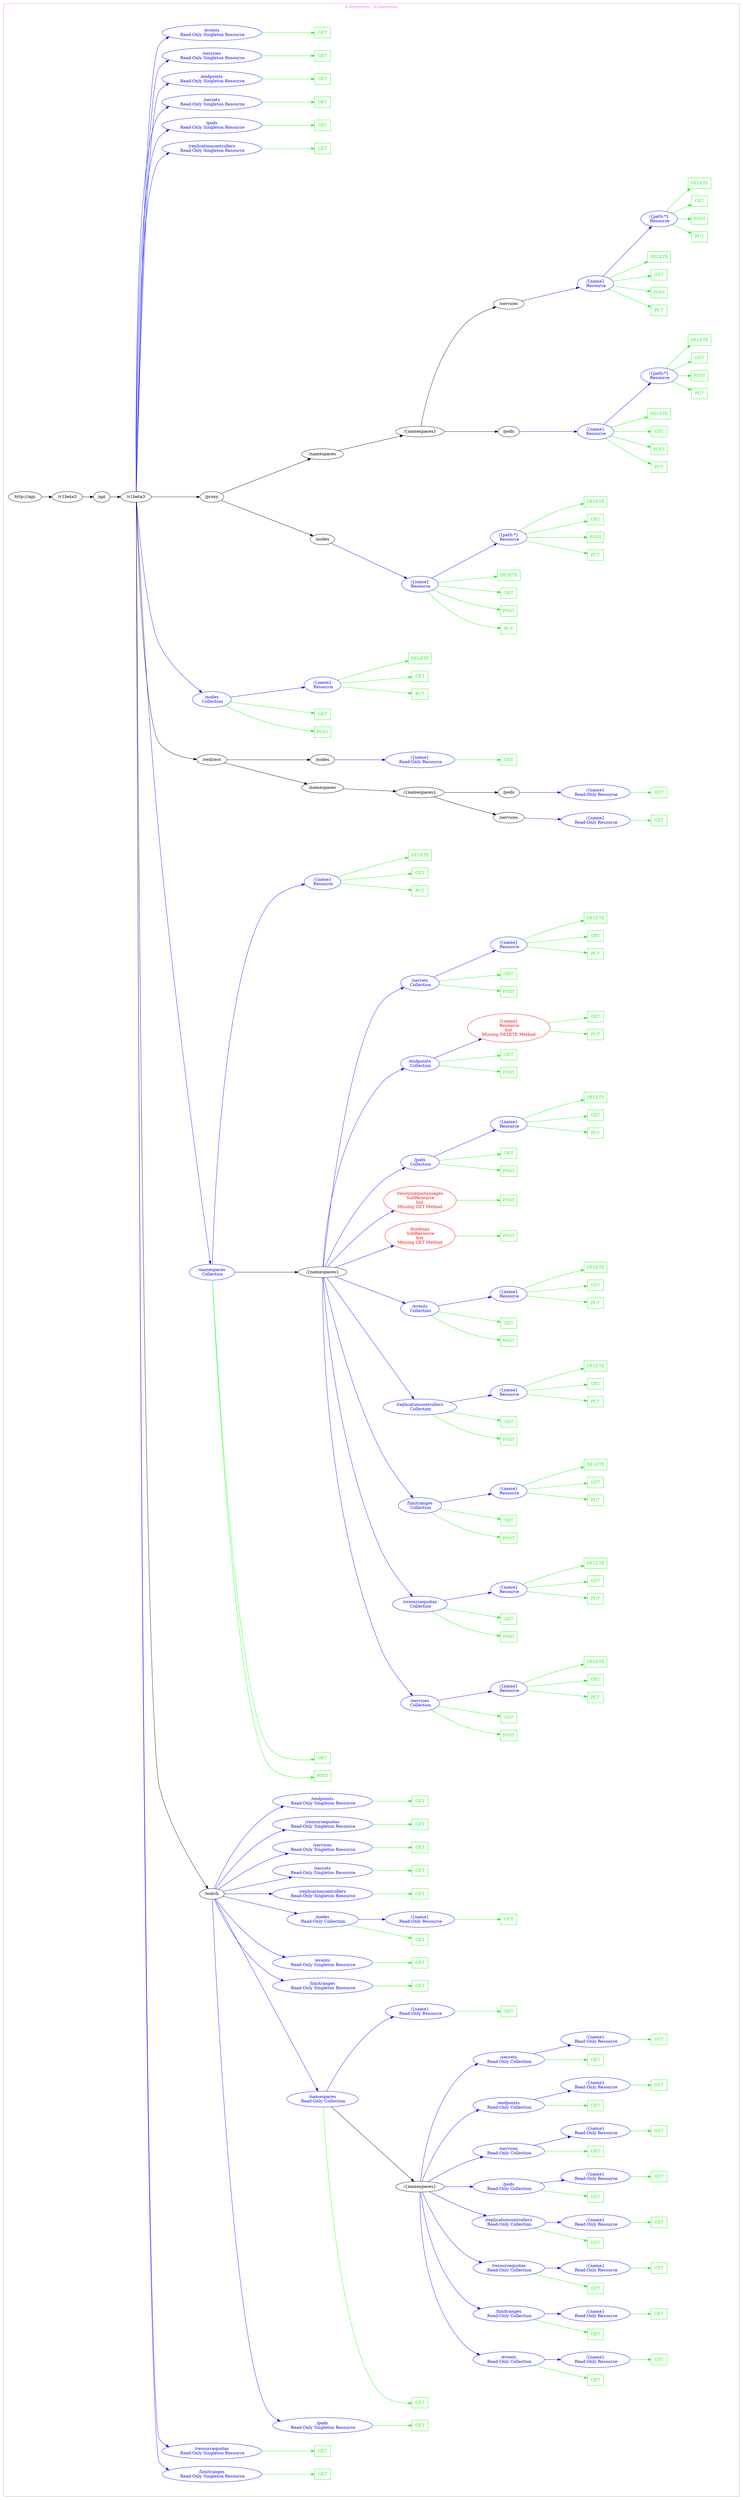 digraph Cloud_Computing_REST_API {
rankdir="LR";
subgraph cluster_0 {
label="Kubernetes - Kubernetes"
color=violet
fontcolor=violet
subgraph cluster_1 {
label=""
color=white
fontcolor=white
node1 [label="http:///api", shape="ellipse", color="black", fontcolor="black"]
node1 -> node2 [color="black", fontcolor="black"]
subgraph cluster_2 {
label=""
color=white
fontcolor=white
node2 [label="/v1beta3", shape="ellipse", color="black", fontcolor="black"]
node2 -> node3 [color="black", fontcolor="black"]
subgraph cluster_3 {
label=""
color=white
fontcolor=white
node3 [label="/api", shape="ellipse", color="black", fontcolor="black"]
node3 -> node4 [color="black", fontcolor="black"]
subgraph cluster_4 {
label=""
color=white
fontcolor=white
node4 [label="/v1beta3", shape="ellipse", color="black", fontcolor="black"]
node4 -> node5 [color="blue", fontcolor="blue"]
subgraph cluster_5 {
label=""
color=white
fontcolor=white
node5 [label="/limitranges\n Read-Only Singleton Resource", shape="ellipse", color="blue", fontcolor="blue"]
node5 -> node6 [color="green", fontcolor="green"]
subgraph cluster_6 {
label=""
color=white
fontcolor=white
node6 [label="GET", shape="box", color="green", fontcolor="green"]
}
}
node4 -> node7 [color="blue", fontcolor="blue"]
subgraph cluster_7 {
label=""
color=white
fontcolor=white
node7 [label="/resourcequotas\n Read-Only Singleton Resource", shape="ellipse", color="blue", fontcolor="blue"]
node7 -> node8 [color="green", fontcolor="green"]
subgraph cluster_8 {
label=""
color=white
fontcolor=white
node8 [label="GET", shape="box", color="green", fontcolor="green"]
}
}
node4 -> node9 [color="black", fontcolor="black"]
subgraph cluster_9 {
label=""
color=white
fontcolor=white
node9 [label="/watch", shape="ellipse", color="black", fontcolor="black"]
node9 -> node10 [color="blue", fontcolor="blue"]
subgraph cluster_10 {
label=""
color=white
fontcolor=white
node10 [label="/pods\n Read-Only Singleton Resource", shape="ellipse", color="blue", fontcolor="blue"]
node10 -> node11 [color="green", fontcolor="green"]
subgraph cluster_11 {
label=""
color=white
fontcolor=white
node11 [label="GET", shape="box", color="green", fontcolor="green"]
}
}
node9 -> node12 [color="blue", fontcolor="blue"]
subgraph cluster_12 {
label=""
color=white
fontcolor=white
node12 [label="/namespaces\n Read-Only Collection", shape="ellipse", color="blue", fontcolor="blue"]
node12 -> node13 [color="green", fontcolor="green"]
subgraph cluster_13 {
label=""
color=white
fontcolor=white
node13 [label="GET", shape="box", color="green", fontcolor="green"]
}
node12 -> node14 [color="black", fontcolor="black"]
subgraph cluster_14 {
label=""
color=white
fontcolor=white
node14 [label="/{namespaces}", shape="ellipse", color="black", fontcolor="black"]
node14 -> node15 [color="blue", fontcolor="blue"]
subgraph cluster_15 {
label=""
color=white
fontcolor=white
node15 [label="/events\n Read-Only Collection", shape="ellipse", color="blue", fontcolor="blue"]
node15 -> node16 [color="green", fontcolor="green"]
subgraph cluster_16 {
label=""
color=white
fontcolor=white
node16 [label="GET", shape="box", color="green", fontcolor="green"]
}
node15 -> node17 [color="blue", fontcolor="blue"]
subgraph cluster_17 {
label=""
color=white
fontcolor=white
node17 [label="/{name}\n Read-Only Resource", shape="ellipse", color="blue", fontcolor="blue"]
node17 -> node18 [color="green", fontcolor="green"]
subgraph cluster_18 {
label=""
color=white
fontcolor=white
node18 [label="GET", shape="box", color="green", fontcolor="green"]
}
}
}
node14 -> node19 [color="blue", fontcolor="blue"]
subgraph cluster_19 {
label=""
color=white
fontcolor=white
node19 [label="/limitranges\n Read-Only Collection", shape="ellipse", color="blue", fontcolor="blue"]
node19 -> node20 [color="green", fontcolor="green"]
subgraph cluster_20 {
label=""
color=white
fontcolor=white
node20 [label="GET", shape="box", color="green", fontcolor="green"]
}
node19 -> node21 [color="blue", fontcolor="blue"]
subgraph cluster_21 {
label=""
color=white
fontcolor=white
node21 [label="/{name}\n Read-Only Resource", shape="ellipse", color="blue", fontcolor="blue"]
node21 -> node22 [color="green", fontcolor="green"]
subgraph cluster_22 {
label=""
color=white
fontcolor=white
node22 [label="GET", shape="box", color="green", fontcolor="green"]
}
}
}
node14 -> node23 [color="blue", fontcolor="blue"]
subgraph cluster_23 {
label=""
color=white
fontcolor=white
node23 [label="/resourcequotas\n Read-Only Collection", shape="ellipse", color="blue", fontcolor="blue"]
node23 -> node24 [color="green", fontcolor="green"]
subgraph cluster_24 {
label=""
color=white
fontcolor=white
node24 [label="GET", shape="box", color="green", fontcolor="green"]
}
node23 -> node25 [color="blue", fontcolor="blue"]
subgraph cluster_25 {
label=""
color=white
fontcolor=white
node25 [label="/{name}\n Read-Only Resource", shape="ellipse", color="blue", fontcolor="blue"]
node25 -> node26 [color="green", fontcolor="green"]
subgraph cluster_26 {
label=""
color=white
fontcolor=white
node26 [label="GET", shape="box", color="green", fontcolor="green"]
}
}
}
node14 -> node27 [color="blue", fontcolor="blue"]
subgraph cluster_27 {
label=""
color=white
fontcolor=white
node27 [label="/replicationcontrollers\n Read-Only Collection", shape="ellipse", color="blue", fontcolor="blue"]
node27 -> node28 [color="green", fontcolor="green"]
subgraph cluster_28 {
label=""
color=white
fontcolor=white
node28 [label="GET", shape="box", color="green", fontcolor="green"]
}
node27 -> node29 [color="blue", fontcolor="blue"]
subgraph cluster_29 {
label=""
color=white
fontcolor=white
node29 [label="/{name}\n Read-Only Resource", shape="ellipse", color="blue", fontcolor="blue"]
node29 -> node30 [color="green", fontcolor="green"]
subgraph cluster_30 {
label=""
color=white
fontcolor=white
node30 [label="GET", shape="box", color="green", fontcolor="green"]
}
}
}
node14 -> node31 [color="blue", fontcolor="blue"]
subgraph cluster_31 {
label=""
color=white
fontcolor=white
node31 [label="/pods\n Read-Only Collection", shape="ellipse", color="blue", fontcolor="blue"]
node31 -> node32 [color="green", fontcolor="green"]
subgraph cluster_32 {
label=""
color=white
fontcolor=white
node32 [label="GET", shape="box", color="green", fontcolor="green"]
}
node31 -> node33 [color="blue", fontcolor="blue"]
subgraph cluster_33 {
label=""
color=white
fontcolor=white
node33 [label="/{name}\n Read-Only Resource", shape="ellipse", color="blue", fontcolor="blue"]
node33 -> node34 [color="green", fontcolor="green"]
subgraph cluster_34 {
label=""
color=white
fontcolor=white
node34 [label="GET", shape="box", color="green", fontcolor="green"]
}
}
}
node14 -> node35 [color="blue", fontcolor="blue"]
subgraph cluster_35 {
label=""
color=white
fontcolor=white
node35 [label="/services\n Read-Only Collection", shape="ellipse", color="blue", fontcolor="blue"]
node35 -> node36 [color="green", fontcolor="green"]
subgraph cluster_36 {
label=""
color=white
fontcolor=white
node36 [label="GET", shape="box", color="green", fontcolor="green"]
}
node35 -> node37 [color="blue", fontcolor="blue"]
subgraph cluster_37 {
label=""
color=white
fontcolor=white
node37 [label="/{name}\n Read-Only Resource", shape="ellipse", color="blue", fontcolor="blue"]
node37 -> node38 [color="green", fontcolor="green"]
subgraph cluster_38 {
label=""
color=white
fontcolor=white
node38 [label="GET", shape="box", color="green", fontcolor="green"]
}
}
}
node14 -> node39 [color="blue", fontcolor="blue"]
subgraph cluster_39 {
label=""
color=white
fontcolor=white
node39 [label="/endpoints\n Read-Only Collection", shape="ellipse", color="blue", fontcolor="blue"]
node39 -> node40 [color="green", fontcolor="green"]
subgraph cluster_40 {
label=""
color=white
fontcolor=white
node40 [label="GET", shape="box", color="green", fontcolor="green"]
}
node39 -> node41 [color="blue", fontcolor="blue"]
subgraph cluster_41 {
label=""
color=white
fontcolor=white
node41 [label="/{name}\n Read-Only Resource", shape="ellipse", color="blue", fontcolor="blue"]
node41 -> node42 [color="green", fontcolor="green"]
subgraph cluster_42 {
label=""
color=white
fontcolor=white
node42 [label="GET", shape="box", color="green", fontcolor="green"]
}
}
}
node14 -> node43 [color="blue", fontcolor="blue"]
subgraph cluster_43 {
label=""
color=white
fontcolor=white
node43 [label="/secrets\n Read-Only Collection", shape="ellipse", color="blue", fontcolor="blue"]
node43 -> node44 [color="green", fontcolor="green"]
subgraph cluster_44 {
label=""
color=white
fontcolor=white
node44 [label="GET", shape="box", color="green", fontcolor="green"]
}
node43 -> node45 [color="blue", fontcolor="blue"]
subgraph cluster_45 {
label=""
color=white
fontcolor=white
node45 [label="/{name}\n Read-Only Resource", shape="ellipse", color="blue", fontcolor="blue"]
node45 -> node46 [color="green", fontcolor="green"]
subgraph cluster_46 {
label=""
color=white
fontcolor=white
node46 [label="GET", shape="box", color="green", fontcolor="green"]
}
}
}
}
node12 -> node47 [color="blue", fontcolor="blue"]
subgraph cluster_47 {
label=""
color=white
fontcolor=white
node47 [label="/{name}\n Read-Only Resource", shape="ellipse", color="blue", fontcolor="blue"]
node47 -> node48 [color="green", fontcolor="green"]
subgraph cluster_48 {
label=""
color=white
fontcolor=white
node48 [label="GET", shape="box", color="green", fontcolor="green"]
}
}
}
node9 -> node49 [color="blue", fontcolor="blue"]
subgraph cluster_49 {
label=""
color=white
fontcolor=white
node49 [label="/limitranges\n Read-Only Singleton Resource", shape="ellipse", color="blue", fontcolor="blue"]
node49 -> node50 [color="green", fontcolor="green"]
subgraph cluster_50 {
label=""
color=white
fontcolor=white
node50 [label="GET", shape="box", color="green", fontcolor="green"]
}
}
node9 -> node51 [color="blue", fontcolor="blue"]
subgraph cluster_51 {
label=""
color=white
fontcolor=white
node51 [label="/events\n Read-Only Singleton Resource", shape="ellipse", color="blue", fontcolor="blue"]
node51 -> node52 [color="green", fontcolor="green"]
subgraph cluster_52 {
label=""
color=white
fontcolor=white
node52 [label="GET", shape="box", color="green", fontcolor="green"]
}
}
node9 -> node53 [color="blue", fontcolor="blue"]
subgraph cluster_53 {
label=""
color=white
fontcolor=white
node53 [label="/nodes\n Read-Only Collection", shape="ellipse", color="blue", fontcolor="blue"]
node53 -> node54 [color="green", fontcolor="green"]
subgraph cluster_54 {
label=""
color=white
fontcolor=white
node54 [label="GET", shape="box", color="green", fontcolor="green"]
}
node53 -> node55 [color="blue", fontcolor="blue"]
subgraph cluster_55 {
label=""
color=white
fontcolor=white
node55 [label="/{name}\n Read-Only Resource", shape="ellipse", color="blue", fontcolor="blue"]
node55 -> node56 [color="green", fontcolor="green"]
subgraph cluster_56 {
label=""
color=white
fontcolor=white
node56 [label="GET", shape="box", color="green", fontcolor="green"]
}
}
}
node9 -> node57 [color="blue", fontcolor="blue"]
subgraph cluster_57 {
label=""
color=white
fontcolor=white
node57 [label="/replicationcontrollers\n Read-Only Singleton Resource", shape="ellipse", color="blue", fontcolor="blue"]
node57 -> node58 [color="green", fontcolor="green"]
subgraph cluster_58 {
label=""
color=white
fontcolor=white
node58 [label="GET", shape="box", color="green", fontcolor="green"]
}
}
node9 -> node59 [color="blue", fontcolor="blue"]
subgraph cluster_59 {
label=""
color=white
fontcolor=white
node59 [label="/secrets\n Read-Only Singleton Resource", shape="ellipse", color="blue", fontcolor="blue"]
node59 -> node60 [color="green", fontcolor="green"]
subgraph cluster_60 {
label=""
color=white
fontcolor=white
node60 [label="GET", shape="box", color="green", fontcolor="green"]
}
}
node9 -> node61 [color="blue", fontcolor="blue"]
subgraph cluster_61 {
label=""
color=white
fontcolor=white
node61 [label="/services\n Read-Only Singleton Resource", shape="ellipse", color="blue", fontcolor="blue"]
node61 -> node62 [color="green", fontcolor="green"]
subgraph cluster_62 {
label=""
color=white
fontcolor=white
node62 [label="GET", shape="box", color="green", fontcolor="green"]
}
}
node9 -> node63 [color="blue", fontcolor="blue"]
subgraph cluster_63 {
label=""
color=white
fontcolor=white
node63 [label="/resourcequotas\n Read-Only Singleton Resource", shape="ellipse", color="blue", fontcolor="blue"]
node63 -> node64 [color="green", fontcolor="green"]
subgraph cluster_64 {
label=""
color=white
fontcolor=white
node64 [label="GET", shape="box", color="green", fontcolor="green"]
}
}
node9 -> node65 [color="blue", fontcolor="blue"]
subgraph cluster_65 {
label=""
color=white
fontcolor=white
node65 [label="/endpoints\n Read-Only Singleton Resource", shape="ellipse", color="blue", fontcolor="blue"]
node65 -> node66 [color="green", fontcolor="green"]
subgraph cluster_66 {
label=""
color=white
fontcolor=white
node66 [label="GET", shape="box", color="green", fontcolor="green"]
}
}
}
node4 -> node67 [color="blue", fontcolor="blue"]
subgraph cluster_67 {
label=""
color=white
fontcolor=white
node67 [label="/namespaces\n Collection", shape="ellipse", color="blue", fontcolor="blue"]
node67 -> node68 [color="green", fontcolor="green"]
subgraph cluster_68 {
label=""
color=white
fontcolor=white
node68 [label="POST", shape="box", color="green", fontcolor="green"]
}
node67 -> node69 [color="green", fontcolor="green"]
subgraph cluster_69 {
label=""
color=white
fontcolor=white
node69 [label="GET", shape="box", color="green", fontcolor="green"]
}
node67 -> node70 [color="black", fontcolor="black"]
subgraph cluster_70 {
label=""
color=white
fontcolor=white
node70 [label="/{namespaces}", shape="ellipse", color="black", fontcolor="black"]
node70 -> node71 [color="blue", fontcolor="blue"]
subgraph cluster_71 {
label=""
color=white
fontcolor=white
node71 [label="/services\n Collection", shape="ellipse", color="blue", fontcolor="blue"]
node71 -> node72 [color="green", fontcolor="green"]
subgraph cluster_72 {
label=""
color=white
fontcolor=white
node72 [label="POST", shape="box", color="green", fontcolor="green"]
}
node71 -> node73 [color="green", fontcolor="green"]
subgraph cluster_73 {
label=""
color=white
fontcolor=white
node73 [label="GET", shape="box", color="green", fontcolor="green"]
}
node71 -> node74 [color="blue", fontcolor="blue"]
subgraph cluster_74 {
label=""
color=white
fontcolor=white
node74 [label="/{name}\n Resource", shape="ellipse", color="blue", fontcolor="blue"]
node74 -> node75 [color="green", fontcolor="green"]
subgraph cluster_75 {
label=""
color=white
fontcolor=white
node75 [label="PUT", shape="box", color="green", fontcolor="green"]
}
node74 -> node76 [color="green", fontcolor="green"]
subgraph cluster_76 {
label=""
color=white
fontcolor=white
node76 [label="GET", shape="box", color="green", fontcolor="green"]
}
node74 -> node77 [color="green", fontcolor="green"]
subgraph cluster_77 {
label=""
color=white
fontcolor=white
node77 [label="DELETE", shape="box", color="green", fontcolor="green"]
}
}
}
node70 -> node78 [color="blue", fontcolor="blue"]
subgraph cluster_78 {
label=""
color=white
fontcolor=white
node78 [label="/resourcequotas\n Collection", shape="ellipse", color="blue", fontcolor="blue"]
node78 -> node79 [color="green", fontcolor="green"]
subgraph cluster_79 {
label=""
color=white
fontcolor=white
node79 [label="POST", shape="box", color="green", fontcolor="green"]
}
node78 -> node80 [color="green", fontcolor="green"]
subgraph cluster_80 {
label=""
color=white
fontcolor=white
node80 [label="GET", shape="box", color="green", fontcolor="green"]
}
node78 -> node81 [color="blue", fontcolor="blue"]
subgraph cluster_81 {
label=""
color=white
fontcolor=white
node81 [label="/{name}\n Resource", shape="ellipse", color="blue", fontcolor="blue"]
node81 -> node82 [color="green", fontcolor="green"]
subgraph cluster_82 {
label=""
color=white
fontcolor=white
node82 [label="PUT", shape="box", color="green", fontcolor="green"]
}
node81 -> node83 [color="green", fontcolor="green"]
subgraph cluster_83 {
label=""
color=white
fontcolor=white
node83 [label="GET", shape="box", color="green", fontcolor="green"]
}
node81 -> node84 [color="green", fontcolor="green"]
subgraph cluster_84 {
label=""
color=white
fontcolor=white
node84 [label="DELETE", shape="box", color="green", fontcolor="green"]
}
}
}
node70 -> node85 [color="blue", fontcolor="blue"]
subgraph cluster_85 {
label=""
color=white
fontcolor=white
node85 [label="/limitranges\n Collection", shape="ellipse", color="blue", fontcolor="blue"]
node85 -> node86 [color="green", fontcolor="green"]
subgraph cluster_86 {
label=""
color=white
fontcolor=white
node86 [label="POST", shape="box", color="green", fontcolor="green"]
}
node85 -> node87 [color="green", fontcolor="green"]
subgraph cluster_87 {
label=""
color=white
fontcolor=white
node87 [label="GET", shape="box", color="green", fontcolor="green"]
}
node85 -> node88 [color="blue", fontcolor="blue"]
subgraph cluster_88 {
label=""
color=white
fontcolor=white
node88 [label="/{name}\n Resource", shape="ellipse", color="blue", fontcolor="blue"]
node88 -> node89 [color="green", fontcolor="green"]
subgraph cluster_89 {
label=""
color=white
fontcolor=white
node89 [label="PUT", shape="box", color="green", fontcolor="green"]
}
node88 -> node90 [color="green", fontcolor="green"]
subgraph cluster_90 {
label=""
color=white
fontcolor=white
node90 [label="GET", shape="box", color="green", fontcolor="green"]
}
node88 -> node91 [color="green", fontcolor="green"]
subgraph cluster_91 {
label=""
color=white
fontcolor=white
node91 [label="DELETE", shape="box", color="green", fontcolor="green"]
}
}
}
node70 -> node92 [color="blue", fontcolor="blue"]
subgraph cluster_92 {
label=""
color=white
fontcolor=white
node92 [label="/replicationcontrollers\n Collection", shape="ellipse", color="blue", fontcolor="blue"]
node92 -> node93 [color="green", fontcolor="green"]
subgraph cluster_93 {
label=""
color=white
fontcolor=white
node93 [label="POST", shape="box", color="green", fontcolor="green"]
}
node92 -> node94 [color="green", fontcolor="green"]
subgraph cluster_94 {
label=""
color=white
fontcolor=white
node94 [label="GET", shape="box", color="green", fontcolor="green"]
}
node92 -> node95 [color="blue", fontcolor="blue"]
subgraph cluster_95 {
label=""
color=white
fontcolor=white
node95 [label="/{name}\n Resource", shape="ellipse", color="blue", fontcolor="blue"]
node95 -> node96 [color="green", fontcolor="green"]
subgraph cluster_96 {
label=""
color=white
fontcolor=white
node96 [label="PUT", shape="box", color="green", fontcolor="green"]
}
node95 -> node97 [color="green", fontcolor="green"]
subgraph cluster_97 {
label=""
color=white
fontcolor=white
node97 [label="GET", shape="box", color="green", fontcolor="green"]
}
node95 -> node98 [color="green", fontcolor="green"]
subgraph cluster_98 {
label=""
color=white
fontcolor=white
node98 [label="DELETE", shape="box", color="green", fontcolor="green"]
}
}
}
node70 -> node99 [color="blue", fontcolor="blue"]
subgraph cluster_99 {
label=""
color=white
fontcolor=white
node99 [label="/events\n Collection", shape="ellipse", color="blue", fontcolor="blue"]
node99 -> node100 [color="green", fontcolor="green"]
subgraph cluster_100 {
label=""
color=white
fontcolor=white
node100 [label="POST", shape="box", color="green", fontcolor="green"]
}
node99 -> node101 [color="green", fontcolor="green"]
subgraph cluster_101 {
label=""
color=white
fontcolor=white
node101 [label="GET", shape="box", color="green", fontcolor="green"]
}
node99 -> node102 [color="blue", fontcolor="blue"]
subgraph cluster_102 {
label=""
color=white
fontcolor=white
node102 [label="/{name}\n Resource", shape="ellipse", color="blue", fontcolor="blue"]
node102 -> node103 [color="green", fontcolor="green"]
subgraph cluster_103 {
label=""
color=white
fontcolor=white
node103 [label="PUT", shape="box", color="green", fontcolor="green"]
}
node102 -> node104 [color="green", fontcolor="green"]
subgraph cluster_104 {
label=""
color=white
fontcolor=white
node104 [label="GET", shape="box", color="green", fontcolor="green"]
}
node102 -> node105 [color="green", fontcolor="green"]
subgraph cluster_105 {
label=""
color=white
fontcolor=white
node105 [label="DELETE", shape="box", color="green", fontcolor="green"]
}
}
}
node70 -> node106 [color="blue", fontcolor="blue"]
subgraph cluster_106 {
label=""
color=white
fontcolor=white
node106 [label="/bindings\n SubResource\nbut\nMissing GET Method", shape="ellipse", color="red", fontcolor="red"]
node106 -> node107 [color="green", fontcolor="green"]
subgraph cluster_107 {
label=""
color=white
fontcolor=white
node107 [label="POST", shape="box", color="green", fontcolor="green"]
}
}
node70 -> node108 [color="blue", fontcolor="blue"]
subgraph cluster_108 {
label=""
color=white
fontcolor=white
node108 [label="/resourcequotausages\n SubResource\nbut\nMissing GET Method", shape="ellipse", color="red", fontcolor="red"]
node108 -> node109 [color="green", fontcolor="green"]
subgraph cluster_109 {
label=""
color=white
fontcolor=white
node109 [label="POST", shape="box", color="green", fontcolor="green"]
}
}
node70 -> node110 [color="blue", fontcolor="blue"]
subgraph cluster_110 {
label=""
color=white
fontcolor=white
node110 [label="/pods\n Collection", shape="ellipse", color="blue", fontcolor="blue"]
node110 -> node111 [color="green", fontcolor="green"]
subgraph cluster_111 {
label=""
color=white
fontcolor=white
node111 [label="POST", shape="box", color="green", fontcolor="green"]
}
node110 -> node112 [color="green", fontcolor="green"]
subgraph cluster_112 {
label=""
color=white
fontcolor=white
node112 [label="GET", shape="box", color="green", fontcolor="green"]
}
node110 -> node113 [color="blue", fontcolor="blue"]
subgraph cluster_113 {
label=""
color=white
fontcolor=white
node113 [label="/{name}\n Resource", shape="ellipse", color="blue", fontcolor="blue"]
node113 -> node114 [color="green", fontcolor="green"]
subgraph cluster_114 {
label=""
color=white
fontcolor=white
node114 [label="PUT", shape="box", color="green", fontcolor="green"]
}
node113 -> node115 [color="green", fontcolor="green"]
subgraph cluster_115 {
label=""
color=white
fontcolor=white
node115 [label="GET", shape="box", color="green", fontcolor="green"]
}
node113 -> node116 [color="green", fontcolor="green"]
subgraph cluster_116 {
label=""
color=white
fontcolor=white
node116 [label="DELETE", shape="box", color="green", fontcolor="green"]
}
}
}
node70 -> node117 [color="blue", fontcolor="blue"]
subgraph cluster_117 {
label=""
color=white
fontcolor=white
node117 [label="/endpoints\n Collection", shape="ellipse", color="blue", fontcolor="blue"]
node117 -> node118 [color="green", fontcolor="green"]
subgraph cluster_118 {
label=""
color=white
fontcolor=white
node118 [label="POST", shape="box", color="green", fontcolor="green"]
}
node117 -> node119 [color="green", fontcolor="green"]
subgraph cluster_119 {
label=""
color=white
fontcolor=white
node119 [label="GET", shape="box", color="green", fontcolor="green"]
}
node117 -> node120 [color="blue", fontcolor="blue"]
subgraph cluster_120 {
label=""
color=white
fontcolor=white
node120 [label="/{name}\n Resource\nbut\nMissing DELETE Method", shape="ellipse", color="red", fontcolor="red"]
node120 -> node121 [color="green", fontcolor="green"]
subgraph cluster_121 {
label=""
color=white
fontcolor=white
node121 [label="PUT", shape="box", color="green", fontcolor="green"]
}
node120 -> node122 [color="green", fontcolor="green"]
subgraph cluster_122 {
label=""
color=white
fontcolor=white
node122 [label="GET", shape="box", color="green", fontcolor="green"]
}
}
}
node70 -> node123 [color="blue", fontcolor="blue"]
subgraph cluster_123 {
label=""
color=white
fontcolor=white
node123 [label="/secrets\n Collection", shape="ellipse", color="blue", fontcolor="blue"]
node123 -> node124 [color="green", fontcolor="green"]
subgraph cluster_124 {
label=""
color=white
fontcolor=white
node124 [label="POST", shape="box", color="green", fontcolor="green"]
}
node123 -> node125 [color="green", fontcolor="green"]
subgraph cluster_125 {
label=""
color=white
fontcolor=white
node125 [label="GET", shape="box", color="green", fontcolor="green"]
}
node123 -> node126 [color="blue", fontcolor="blue"]
subgraph cluster_126 {
label=""
color=white
fontcolor=white
node126 [label="/{name}\n Resource", shape="ellipse", color="blue", fontcolor="blue"]
node126 -> node127 [color="green", fontcolor="green"]
subgraph cluster_127 {
label=""
color=white
fontcolor=white
node127 [label="PUT", shape="box", color="green", fontcolor="green"]
}
node126 -> node128 [color="green", fontcolor="green"]
subgraph cluster_128 {
label=""
color=white
fontcolor=white
node128 [label="GET", shape="box", color="green", fontcolor="green"]
}
node126 -> node129 [color="green", fontcolor="green"]
subgraph cluster_129 {
label=""
color=white
fontcolor=white
node129 [label="DELETE", shape="box", color="green", fontcolor="green"]
}
}
}
}
node67 -> node130 [color="blue", fontcolor="blue"]
subgraph cluster_130 {
label=""
color=white
fontcolor=white
node130 [label="/{name}\n Resource", shape="ellipse", color="blue", fontcolor="blue"]
node130 -> node131 [color="green", fontcolor="green"]
subgraph cluster_131 {
label=""
color=white
fontcolor=white
node131 [label="PUT", shape="box", color="green", fontcolor="green"]
}
node130 -> node132 [color="green", fontcolor="green"]
subgraph cluster_132 {
label=""
color=white
fontcolor=white
node132 [label="GET", shape="box", color="green", fontcolor="green"]
}
node130 -> node133 [color="green", fontcolor="green"]
subgraph cluster_133 {
label=""
color=white
fontcolor=white
node133 [label="DELETE", shape="box", color="green", fontcolor="green"]
}
}
}
node4 -> node134 [color="black", fontcolor="black"]
subgraph cluster_134 {
label=""
color=white
fontcolor=white
node134 [label="/redirect", shape="ellipse", color="black", fontcolor="black"]
node134 -> node135 [color="black", fontcolor="black"]
subgraph cluster_135 {
label=""
color=white
fontcolor=white
node135 [label="/namespaces", shape="ellipse", color="black", fontcolor="black"]
node135 -> node136 [color="black", fontcolor="black"]
subgraph cluster_136 {
label=""
color=white
fontcolor=white
node136 [label="/{namespaces}", shape="ellipse", color="black", fontcolor="black"]
node136 -> node137 [color="black", fontcolor="black"]
subgraph cluster_137 {
label=""
color=white
fontcolor=white
node137 [label="/services", shape="ellipse", color="black", fontcolor="black"]
node137 -> node138 [color="blue", fontcolor="blue"]
subgraph cluster_138 {
label=""
color=white
fontcolor=white
node138 [label="/{name}\n Read-Only Resource", shape="ellipse", color="blue", fontcolor="blue"]
node138 -> node139 [color="green", fontcolor="green"]
subgraph cluster_139 {
label=""
color=white
fontcolor=white
node139 [label="GET", shape="box", color="green", fontcolor="green"]
}
}
}
node136 -> node140 [color="black", fontcolor="black"]
subgraph cluster_140 {
label=""
color=white
fontcolor=white
node140 [label="/pods", shape="ellipse", color="black", fontcolor="black"]
node140 -> node141 [color="blue", fontcolor="blue"]
subgraph cluster_141 {
label=""
color=white
fontcolor=white
node141 [label="/{name}\n Read-Only Resource", shape="ellipse", color="blue", fontcolor="blue"]
node141 -> node142 [color="green", fontcolor="green"]
subgraph cluster_142 {
label=""
color=white
fontcolor=white
node142 [label="GET", shape="box", color="green", fontcolor="green"]
}
}
}
}
}
node134 -> node143 [color="black", fontcolor="black"]
subgraph cluster_143 {
label=""
color=white
fontcolor=white
node143 [label="/nodes", shape="ellipse", color="black", fontcolor="black"]
node143 -> node144 [color="blue", fontcolor="blue"]
subgraph cluster_144 {
label=""
color=white
fontcolor=white
node144 [label="/{name}\n Read-Only Resource", shape="ellipse", color="blue", fontcolor="blue"]
node144 -> node145 [color="green", fontcolor="green"]
subgraph cluster_145 {
label=""
color=white
fontcolor=white
node145 [label="GET", shape="box", color="green", fontcolor="green"]
}
}
}
}
node4 -> node146 [color="blue", fontcolor="blue"]
subgraph cluster_146 {
label=""
color=white
fontcolor=white
node146 [label="/nodes\n Collection", shape="ellipse", color="blue", fontcolor="blue"]
node146 -> node147 [color="green", fontcolor="green"]
subgraph cluster_147 {
label=""
color=white
fontcolor=white
node147 [label="POST", shape="box", color="green", fontcolor="green"]
}
node146 -> node148 [color="green", fontcolor="green"]
subgraph cluster_148 {
label=""
color=white
fontcolor=white
node148 [label="GET", shape="box", color="green", fontcolor="green"]
}
node146 -> node149 [color="blue", fontcolor="blue"]
subgraph cluster_149 {
label=""
color=white
fontcolor=white
node149 [label="/{name}\n Resource", shape="ellipse", color="blue", fontcolor="blue"]
node149 -> node150 [color="green", fontcolor="green"]
subgraph cluster_150 {
label=""
color=white
fontcolor=white
node150 [label="PUT", shape="box", color="green", fontcolor="green"]
}
node149 -> node151 [color="green", fontcolor="green"]
subgraph cluster_151 {
label=""
color=white
fontcolor=white
node151 [label="GET", shape="box", color="green", fontcolor="green"]
}
node149 -> node152 [color="green", fontcolor="green"]
subgraph cluster_152 {
label=""
color=white
fontcolor=white
node152 [label="DELETE", shape="box", color="green", fontcolor="green"]
}
}
}
node4 -> node153 [color="black", fontcolor="black"]
subgraph cluster_153 {
label=""
color=white
fontcolor=white
node153 [label="/proxy", shape="ellipse", color="black", fontcolor="black"]
node153 -> node154 [color="black", fontcolor="black"]
subgraph cluster_154 {
label=""
color=white
fontcolor=white
node154 [label="/nodes", shape="ellipse", color="black", fontcolor="black"]
node154 -> node155 [color="blue", fontcolor="blue"]
subgraph cluster_155 {
label=""
color=white
fontcolor=white
node155 [label="/{name}\n Resource", shape="ellipse", color="blue", fontcolor="blue"]
node155 -> node156 [color="green", fontcolor="green"]
subgraph cluster_156 {
label=""
color=white
fontcolor=white
node156 [label="PUT", shape="box", color="green", fontcolor="green"]
}
node155 -> node157 [color="green", fontcolor="green"]
subgraph cluster_157 {
label=""
color=white
fontcolor=white
node157 [label="POST", shape="box", color="green", fontcolor="green"]
}
node155 -> node158 [color="green", fontcolor="green"]
subgraph cluster_158 {
label=""
color=white
fontcolor=white
node158 [label="GET", shape="box", color="green", fontcolor="green"]
}
node155 -> node159 [color="green", fontcolor="green"]
subgraph cluster_159 {
label=""
color=white
fontcolor=white
node159 [label="DELETE", shape="box", color="green", fontcolor="green"]
}
node155 -> node160 [color="blue", fontcolor="blue"]
subgraph cluster_160 {
label=""
color=white
fontcolor=white
node160 [label="/{path:*}\n Resource", shape="ellipse", color="blue", fontcolor="blue"]
node160 -> node161 [color="green", fontcolor="green"]
subgraph cluster_161 {
label=""
color=white
fontcolor=white
node161 [label="PUT", shape="box", color="green", fontcolor="green"]
}
node160 -> node162 [color="green", fontcolor="green"]
subgraph cluster_162 {
label=""
color=white
fontcolor=white
node162 [label="POST", shape="box", color="green", fontcolor="green"]
}
node160 -> node163 [color="green", fontcolor="green"]
subgraph cluster_163 {
label=""
color=white
fontcolor=white
node163 [label="GET", shape="box", color="green", fontcolor="green"]
}
node160 -> node164 [color="green", fontcolor="green"]
subgraph cluster_164 {
label=""
color=white
fontcolor=white
node164 [label="DELETE", shape="box", color="green", fontcolor="green"]
}
}
}
}
node153 -> node165 [color="black", fontcolor="black"]
subgraph cluster_165 {
label=""
color=white
fontcolor=white
node165 [label="/namespaces", shape="ellipse", color="black", fontcolor="black"]
node165 -> node166 [color="black", fontcolor="black"]
subgraph cluster_166 {
label=""
color=white
fontcolor=white
node166 [label="/{namespaces}", shape="ellipse", color="black", fontcolor="black"]
node166 -> node167 [color="black", fontcolor="black"]
subgraph cluster_167 {
label=""
color=white
fontcolor=white
node167 [label="/pods", shape="ellipse", color="black", fontcolor="black"]
node167 -> node168 [color="blue", fontcolor="blue"]
subgraph cluster_168 {
label=""
color=white
fontcolor=white
node168 [label="/{name}\n Resource", shape="ellipse", color="blue", fontcolor="blue"]
node168 -> node169 [color="green", fontcolor="green"]
subgraph cluster_169 {
label=""
color=white
fontcolor=white
node169 [label="PUT", shape="box", color="green", fontcolor="green"]
}
node168 -> node170 [color="green", fontcolor="green"]
subgraph cluster_170 {
label=""
color=white
fontcolor=white
node170 [label="POST", shape="box", color="green", fontcolor="green"]
}
node168 -> node171 [color="green", fontcolor="green"]
subgraph cluster_171 {
label=""
color=white
fontcolor=white
node171 [label="GET", shape="box", color="green", fontcolor="green"]
}
node168 -> node172 [color="green", fontcolor="green"]
subgraph cluster_172 {
label=""
color=white
fontcolor=white
node172 [label="DELETE", shape="box", color="green", fontcolor="green"]
}
node168 -> node173 [color="blue", fontcolor="blue"]
subgraph cluster_173 {
label=""
color=white
fontcolor=white
node173 [label="/{path:*}\n Resource", shape="ellipse", color="blue", fontcolor="blue"]
node173 -> node174 [color="green", fontcolor="green"]
subgraph cluster_174 {
label=""
color=white
fontcolor=white
node174 [label="PUT", shape="box", color="green", fontcolor="green"]
}
node173 -> node175 [color="green", fontcolor="green"]
subgraph cluster_175 {
label=""
color=white
fontcolor=white
node175 [label="POST", shape="box", color="green", fontcolor="green"]
}
node173 -> node176 [color="green", fontcolor="green"]
subgraph cluster_176 {
label=""
color=white
fontcolor=white
node176 [label="GET", shape="box", color="green", fontcolor="green"]
}
node173 -> node177 [color="green", fontcolor="green"]
subgraph cluster_177 {
label=""
color=white
fontcolor=white
node177 [label="DELETE", shape="box", color="green", fontcolor="green"]
}
}
}
}
node166 -> node178 [color="black", fontcolor="black"]
subgraph cluster_178 {
label=""
color=white
fontcolor=white
node178 [label="/services", shape="ellipse", color="black", fontcolor="black"]
node178 -> node179 [color="blue", fontcolor="blue"]
subgraph cluster_179 {
label=""
color=white
fontcolor=white
node179 [label="/{name}\n Resource", shape="ellipse", color="blue", fontcolor="blue"]
node179 -> node180 [color="green", fontcolor="green"]
subgraph cluster_180 {
label=""
color=white
fontcolor=white
node180 [label="PUT", shape="box", color="green", fontcolor="green"]
}
node179 -> node181 [color="green", fontcolor="green"]
subgraph cluster_181 {
label=""
color=white
fontcolor=white
node181 [label="POST", shape="box", color="green", fontcolor="green"]
}
node179 -> node182 [color="green", fontcolor="green"]
subgraph cluster_182 {
label=""
color=white
fontcolor=white
node182 [label="GET", shape="box", color="green", fontcolor="green"]
}
node179 -> node183 [color="green", fontcolor="green"]
subgraph cluster_183 {
label=""
color=white
fontcolor=white
node183 [label="DELETE", shape="box", color="green", fontcolor="green"]
}
node179 -> node184 [color="blue", fontcolor="blue"]
subgraph cluster_184 {
label=""
color=white
fontcolor=white
node184 [label="/{path:*}\n Resource", shape="ellipse", color="blue", fontcolor="blue"]
node184 -> node185 [color="green", fontcolor="green"]
subgraph cluster_185 {
label=""
color=white
fontcolor=white
node185 [label="PUT", shape="box", color="green", fontcolor="green"]
}
node184 -> node186 [color="green", fontcolor="green"]
subgraph cluster_186 {
label=""
color=white
fontcolor=white
node186 [label="POST", shape="box", color="green", fontcolor="green"]
}
node184 -> node187 [color="green", fontcolor="green"]
subgraph cluster_187 {
label=""
color=white
fontcolor=white
node187 [label="GET", shape="box", color="green", fontcolor="green"]
}
node184 -> node188 [color="green", fontcolor="green"]
subgraph cluster_188 {
label=""
color=white
fontcolor=white
node188 [label="DELETE", shape="box", color="green", fontcolor="green"]
}
}
}
}
}
}
}
node4 -> node189 [color="blue", fontcolor="blue"]
subgraph cluster_189 {
label=""
color=white
fontcolor=white
node189 [label="/replicationcontrollers\n Read-Only Singleton Resource", shape="ellipse", color="blue", fontcolor="blue"]
node189 -> node190 [color="green", fontcolor="green"]
subgraph cluster_190 {
label=""
color=white
fontcolor=white
node190 [label="GET", shape="box", color="green", fontcolor="green"]
}
}
node4 -> node191 [color="blue", fontcolor="blue"]
subgraph cluster_191 {
label=""
color=white
fontcolor=white
node191 [label="/pods\n Read-Only Singleton Resource", shape="ellipse", color="blue", fontcolor="blue"]
node191 -> node192 [color="green", fontcolor="green"]
subgraph cluster_192 {
label=""
color=white
fontcolor=white
node192 [label="GET", shape="box", color="green", fontcolor="green"]
}
}
node4 -> node193 [color="blue", fontcolor="blue"]
subgraph cluster_193 {
label=""
color=white
fontcolor=white
node193 [label="/secrets\n Read-Only Singleton Resource", shape="ellipse", color="blue", fontcolor="blue"]
node193 -> node194 [color="green", fontcolor="green"]
subgraph cluster_194 {
label=""
color=white
fontcolor=white
node194 [label="GET", shape="box", color="green", fontcolor="green"]
}
}
node4 -> node195 [color="blue", fontcolor="blue"]
subgraph cluster_195 {
label=""
color=white
fontcolor=white
node195 [label="/endpoints\n Read-Only Singleton Resource", shape="ellipse", color="blue", fontcolor="blue"]
node195 -> node196 [color="green", fontcolor="green"]
subgraph cluster_196 {
label=""
color=white
fontcolor=white
node196 [label="GET", shape="box", color="green", fontcolor="green"]
}
}
node4 -> node197 [color="blue", fontcolor="blue"]
subgraph cluster_197 {
label=""
color=white
fontcolor=white
node197 [label="/services\n Read-Only Singleton Resource", shape="ellipse", color="blue", fontcolor="blue"]
node197 -> node198 [color="green", fontcolor="green"]
subgraph cluster_198 {
label=""
color=white
fontcolor=white
node198 [label="GET", shape="box", color="green", fontcolor="green"]
}
}
node4 -> node199 [color="blue", fontcolor="blue"]
subgraph cluster_199 {
label=""
color=white
fontcolor=white
node199 [label="/events\n Read-Only Singleton Resource", shape="ellipse", color="blue", fontcolor="blue"]
node199 -> node200 [color="green", fontcolor="green"]
subgraph cluster_200 {
label=""
color=white
fontcolor=white
node200 [label="GET", shape="box", color="green", fontcolor="green"]
}
}
}
}
}
}
}
}
